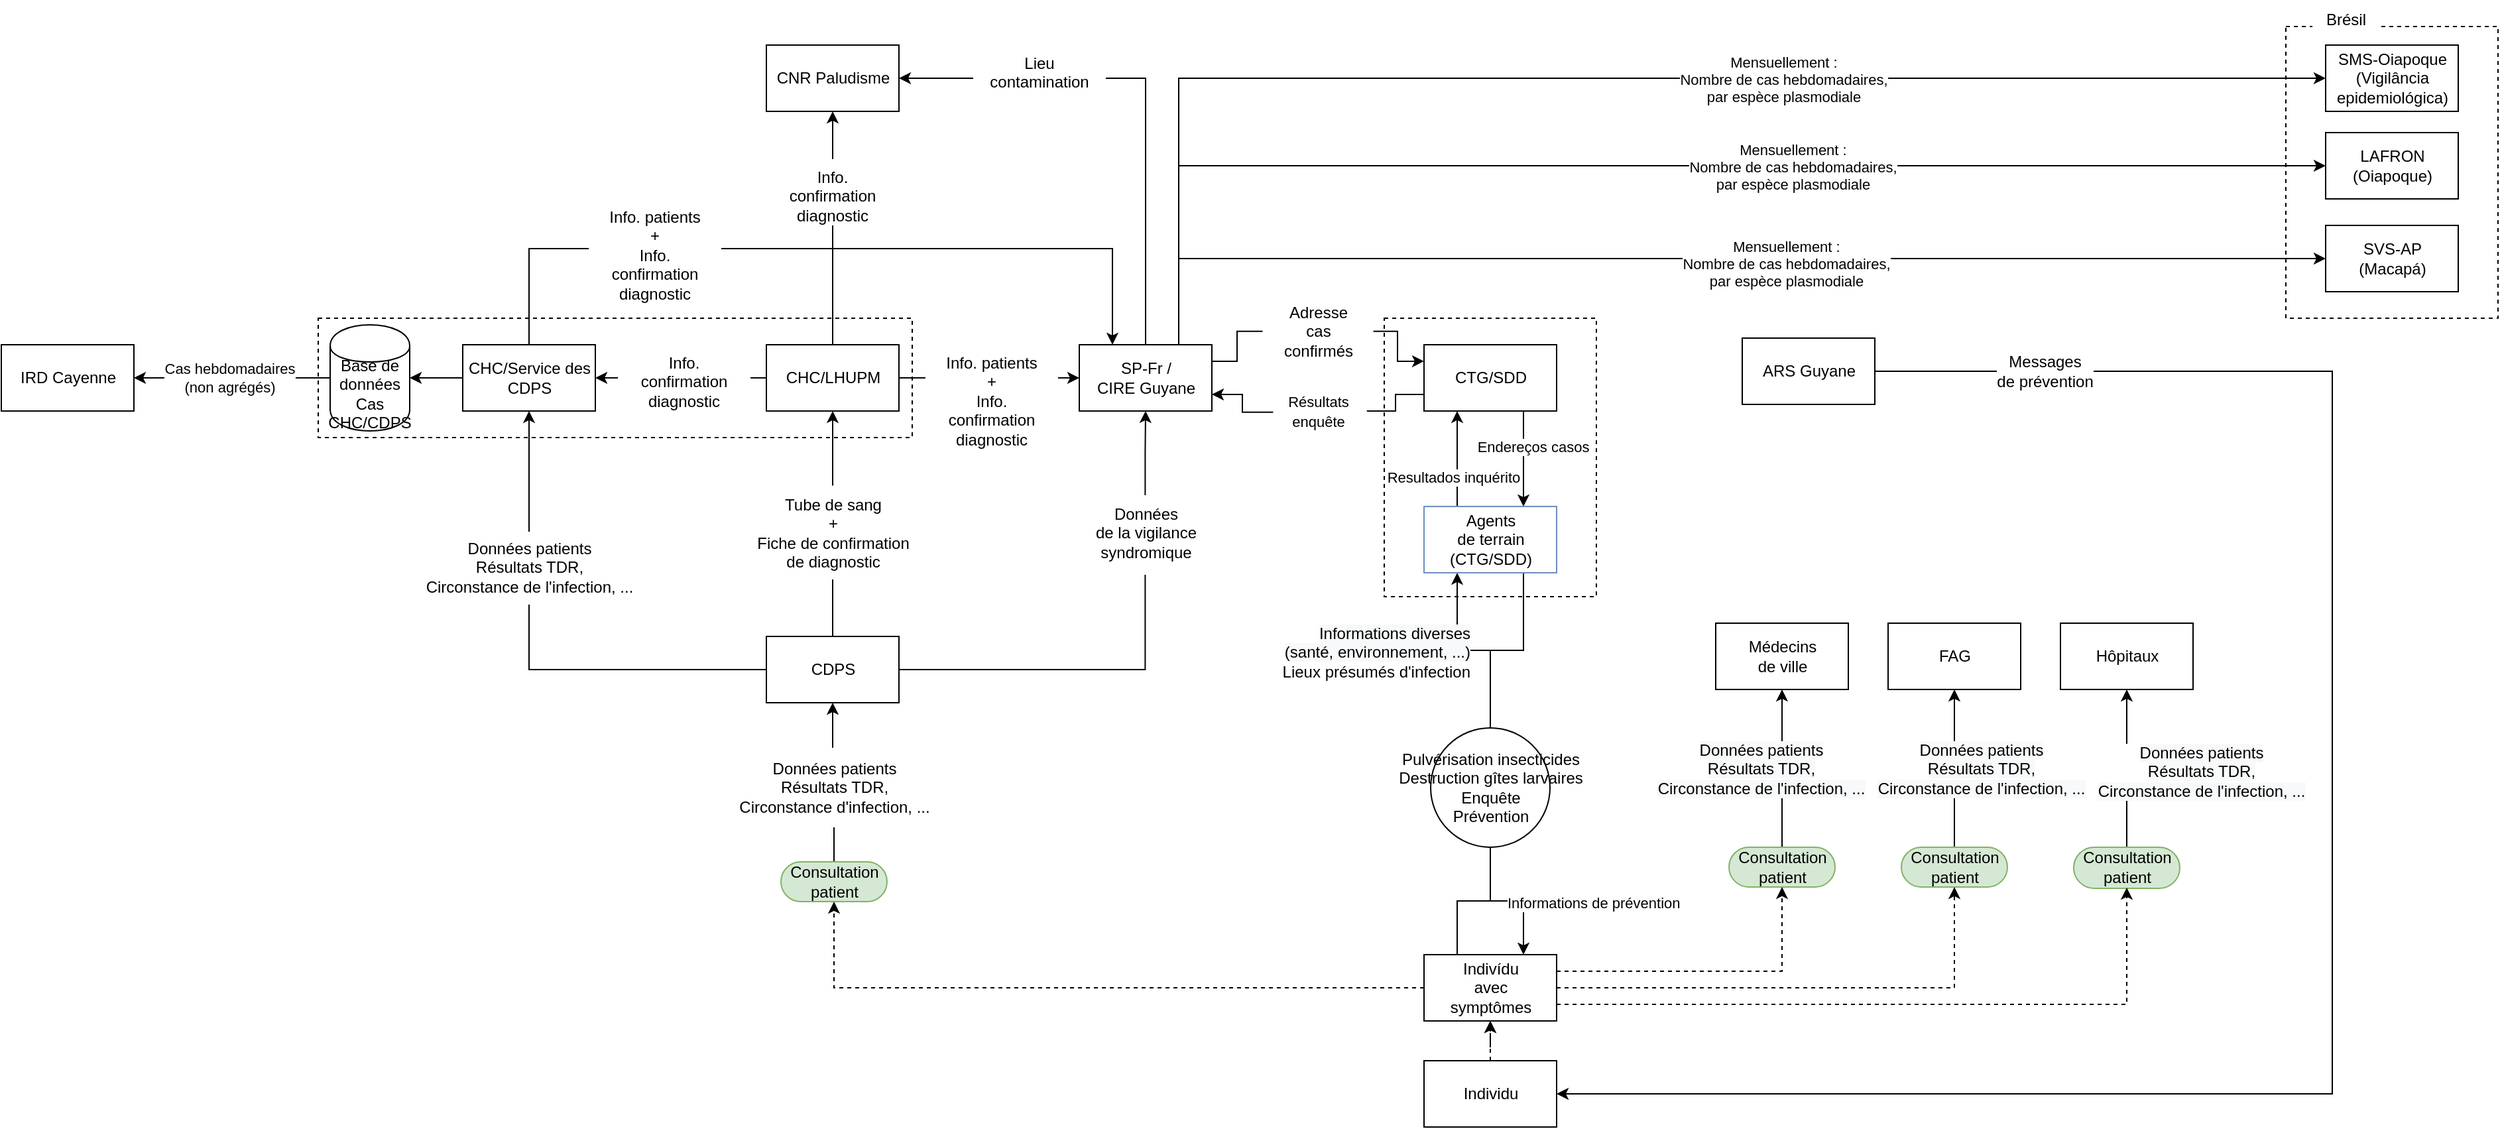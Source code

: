 <mxfile version="20.6.1" type="github">
  <diagram id="g7fYQ90FhEnoCOdFYeij" name="Page-1">
    <mxGraphModel dx="2005" dy="676" grid="0" gridSize="10" guides="1" tooltips="1" connect="1" arrows="1" fold="1" page="1" pageScale="1" pageWidth="827" pageHeight="1169" math="0" shadow="0">
      <root>
        <mxCell id="0" />
        <mxCell id="1" parent="0" />
        <mxCell id="soGgQo1d9cTRyv0vqCLj-87" value="" style="html=1;dashed=1;whitespace=wrap;fillColor=none;" parent="1" vertex="1">
          <mxGeometry x="86" y="520" width="448" height="90" as="geometry" />
        </mxCell>
        <mxCell id="soGgQo1d9cTRyv0vqCLj-78" value="" style="html=1;dashed=1;whitespace=wrap;fillColor=none;" parent="1" vertex="1">
          <mxGeometry x="890" y="520" width="160" height="210" as="geometry" />
        </mxCell>
        <mxCell id="u60AbG91HoaB3VA-9xF0-2" style="edgeStyle=orthogonalEdgeStyle;rounded=0;orthogonalLoop=1;jettySize=auto;html=1;exitX=0;exitY=0.5;exitDx=0;exitDy=0;entryX=1;entryY=0.5;entryDx=0;entryDy=0;" edge="1" parent="1" source="soGgQo1d9cTRyv0vqCLj-1" target="u60AbG91HoaB3VA-9xF0-1">
          <mxGeometry relative="1" as="geometry" />
        </mxCell>
        <mxCell id="u60AbG91HoaB3VA-9xF0-3" value="Cas hebdomadaires&lt;br&gt;(non agrégés)" style="edgeLabel;html=1;align=center;verticalAlign=middle;resizable=0;points=[];" vertex="1" connectable="0" parent="u60AbG91HoaB3VA-9xF0-2">
          <mxGeometry x="-0.169" relative="1" as="geometry">
            <mxPoint x="-15" as="offset" />
          </mxGeometry>
        </mxCell>
        <mxCell id="soGgQo1d9cTRyv0vqCLj-1" value="Base de données&lt;br&gt;Cas&lt;br&gt;CHC/CDPS" style="shape=cylinder;whiteSpace=wrap;html=1;boundedLbl=1;backgroundOutline=1;" parent="1" vertex="1">
          <mxGeometry x="95" y="524.99" width="60" height="80" as="geometry" />
        </mxCell>
        <mxCell id="soGgQo1d9cTRyv0vqCLj-3" style="edgeStyle=elbowEdgeStyle;rounded=0;orthogonalLoop=1;jettySize=auto;elbow=vertical;html=1;entryX=0.5;entryY=1;entryDx=0;entryDy=0;startArrow=none;exitX=0.5;exitY=-0.011;exitDx=0;exitDy=0;exitPerimeter=0;" parent="1" source="soGgQo1d9cTRyv0vqCLj-36" target="soGgQo1d9cTRyv0vqCLj-16" edge="1">
          <mxGeometry relative="1" as="geometry">
            <mxPoint x="474" y="619.99" as="sourcePoint" />
          </mxGeometry>
        </mxCell>
        <mxCell id="soGgQo1d9cTRyv0vqCLj-4" style="edgeStyle=elbowEdgeStyle;rounded=0;orthogonalLoop=1;jettySize=auto;html=1;entryX=0.5;entryY=1;entryDx=0;entryDy=0;startArrow=none;exitX=0.497;exitY=0.025;exitDx=0;exitDy=0;exitPerimeter=0;elbow=vertical;fillColor=#e51400;strokeColor=#000000;" parent="1" source="soGgQo1d9cTRyv0vqCLj-40" target="soGgQo1d9cTRyv0vqCLj-11" edge="1">
          <mxGeometry relative="1" as="geometry" />
        </mxCell>
        <mxCell id="soGgQo1d9cTRyv0vqCLj-85" style="edgeStyle=orthogonalEdgeStyle;rounded=0;orthogonalLoop=1;jettySize=auto;html=1;exitX=0;exitY=0.5;exitDx=0;exitDy=0;endArrow=none;endFill=0;" parent="1" source="soGgQo1d9cTRyv0vqCLj-5" target="soGgQo1d9cTRyv0vqCLj-38" edge="1">
          <mxGeometry relative="1" as="geometry" />
        </mxCell>
        <mxCell id="soGgQo1d9cTRyv0vqCLj-5" value="CDPS" style="html=1;dashed=0;whitespace=wrap;" parent="1" vertex="1">
          <mxGeometry x="424" y="760" width="100" height="50" as="geometry" />
        </mxCell>
        <mxCell id="soGgQo1d9cTRyv0vqCLj-6" style="edgeStyle=elbowEdgeStyle;rounded=0;orthogonalLoop=1;jettySize=auto;html=1;entryX=1;entryY=0.5;entryDx=0;entryDy=0;elbow=vertical;startArrow=none;exitX=0;exitY=0.5;exitDx=0;exitDy=0;" parent="1" source="soGgQo1d9cTRyv0vqCLj-7" target="soGgQo1d9cTRyv0vqCLj-1" edge="1">
          <mxGeometry relative="1" as="geometry">
            <mxPoint x="150" y="-390.01" as="targetPoint" />
            <mxPoint x="65" y="-420.01" as="sourcePoint" />
          </mxGeometry>
        </mxCell>
        <mxCell id="soGgQo1d9cTRyv0vqCLj-88" style="edgeStyle=orthogonalEdgeStyle;rounded=0;orthogonalLoop=1;jettySize=auto;html=1;exitX=1;exitY=0.75;exitDx=0;exitDy=0;entryX=0.25;entryY=0;entryDx=0;entryDy=0;fontColor=#000000;endArrow=classic;endFill=1;" parent="1" source="soGgQo1d9cTRyv0vqCLj-89" target="soGgQo1d9cTRyv0vqCLj-11" edge="1">
          <mxGeometry relative="1" as="geometry" />
        </mxCell>
        <mxCell id="soGgQo1d9cTRyv0vqCLj-90" style="edgeStyle=orthogonalEdgeStyle;rounded=0;orthogonalLoop=1;jettySize=auto;html=1;exitX=0.5;exitY=0;exitDx=0;exitDy=0;entryX=0;entryY=0.75;entryDx=0;entryDy=0;fontColor=#000000;endArrow=none;endFill=0;" parent="1" source="soGgQo1d9cTRyv0vqCLj-7" target="soGgQo1d9cTRyv0vqCLj-89" edge="1">
          <mxGeometry relative="1" as="geometry" />
        </mxCell>
        <mxCell id="soGgQo1d9cTRyv0vqCLj-7" value="CHC/Service des&lt;br&gt;CDPS" style="html=1;dashed=0;whitespace=wrap;" parent="1" vertex="1">
          <mxGeometry x="195" y="539.99" width="100" height="50" as="geometry" />
        </mxCell>
        <mxCell id="n1sZ7gGWq_7eU4WZFnXG-4" style="edgeStyle=orthogonalEdgeStyle;rounded=0;orthogonalLoop=1;jettySize=auto;html=1;exitX=0.75;exitY=0;exitDx=0;exitDy=0;entryX=0;entryY=0.5;entryDx=0;entryDy=0;" parent="1" source="soGgQo1d9cTRyv0vqCLj-11" target="n1sZ7gGWq_7eU4WZFnXG-1" edge="1">
          <mxGeometry relative="1" as="geometry" />
        </mxCell>
        <mxCell id="n1sZ7gGWq_7eU4WZFnXG-9" value="Mensuellement :&lt;br&gt;Nombre de cas hebdomadaires,&lt;br&gt;par espèce plasmodiale" style="edgeLabel;html=1;align=center;verticalAlign=middle;resizable=0;points=[];" parent="n1sZ7gGWq_7eU4WZFnXG-4" vertex="1" connectable="0">
          <mxGeometry x="0.233" y="-1" relative="1" as="geometry">
            <mxPoint as="offset" />
          </mxGeometry>
        </mxCell>
        <mxCell id="n1sZ7gGWq_7eU4WZFnXG-5" style="edgeStyle=orthogonalEdgeStyle;rounded=0;orthogonalLoop=1;jettySize=auto;html=1;exitX=0.75;exitY=0;exitDx=0;exitDy=0;entryX=0;entryY=0.5;entryDx=0;entryDy=0;" parent="1" source="soGgQo1d9cTRyv0vqCLj-11" target="n1sZ7gGWq_7eU4WZFnXG-2" edge="1">
          <mxGeometry relative="1" as="geometry" />
        </mxCell>
        <mxCell id="n1sZ7gGWq_7eU4WZFnXG-10" value="Mensuellement :&lt;br&gt;Nombre de cas hebdomadaires,&lt;br&gt;par espèce plasmodiale" style="edgeLabel;html=1;align=center;verticalAlign=middle;resizable=0;points=[];" parent="n1sZ7gGWq_7eU4WZFnXG-5" vertex="1" connectable="0">
          <mxGeometry x="0.196" y="-1" relative="1" as="geometry">
            <mxPoint as="offset" />
          </mxGeometry>
        </mxCell>
        <mxCell id="n1sZ7gGWq_7eU4WZFnXG-6" style="edgeStyle=orthogonalEdgeStyle;rounded=0;orthogonalLoop=1;jettySize=auto;html=1;exitX=0.75;exitY=0;exitDx=0;exitDy=0;entryX=0;entryY=0.5;entryDx=0;entryDy=0;" parent="1" source="soGgQo1d9cTRyv0vqCLj-11" target="n1sZ7gGWq_7eU4WZFnXG-3" edge="1">
          <mxGeometry relative="1" as="geometry" />
        </mxCell>
        <mxCell id="n1sZ7gGWq_7eU4WZFnXG-11" value="Mensuellement :&lt;br&gt;Nombre de cas hebdomadaires,&lt;br&gt;par espèce plasmodiale" style="edgeLabel;html=1;align=center;verticalAlign=middle;resizable=0;points=[];" parent="n1sZ7gGWq_7eU4WZFnXG-6" vertex="1" connectable="0">
          <mxGeometry x="0.125" y="-4" relative="1" as="geometry">
            <mxPoint as="offset" />
          </mxGeometry>
        </mxCell>
        <mxCell id="soGgQo1d9cTRyv0vqCLj-11" value="SP-Fr /&lt;br&gt;CIRE Guyane" style="html=1;dashed=0;whitespace=wrap;" parent="1" vertex="1">
          <mxGeometry x="660" y="539.99" width="100" height="50" as="geometry" />
        </mxCell>
        <mxCell id="soGgQo1d9cTRyv0vqCLj-12" value="CNR Paludisme" style="html=1;dashed=0;whitespace=wrap;" parent="1" vertex="1">
          <mxGeometry x="424" y="314" width="100" height="50" as="geometry" />
        </mxCell>
        <mxCell id="soGgQo1d9cTRyv0vqCLj-13" style="edgeStyle=orthogonalEdgeStyle;rounded=0;orthogonalLoop=1;jettySize=auto;html=1;exitX=0.5;exitY=0;exitDx=0;exitDy=0;entryX=0.5;entryY=1;entryDx=0;entryDy=0;startArrow=none;" parent="1" source="soGgQo1d9cTRyv0vqCLj-49" target="soGgQo1d9cTRyv0vqCLj-12" edge="1">
          <mxGeometry relative="1" as="geometry" />
        </mxCell>
        <mxCell id="soGgQo1d9cTRyv0vqCLj-14" style="edgeStyle=elbowEdgeStyle;rounded=0;orthogonalLoop=1;jettySize=auto;elbow=vertical;html=1;exitX=0;exitY=0.5;exitDx=0;exitDy=0;entryX=1;entryY=0.5;entryDx=0;entryDy=0;startArrow=none;" parent="1" source="soGgQo1d9cTRyv0vqCLj-58" target="soGgQo1d9cTRyv0vqCLj-7" edge="1">
          <mxGeometry relative="1" as="geometry">
            <Array as="points" />
          </mxGeometry>
        </mxCell>
        <mxCell id="soGgQo1d9cTRyv0vqCLj-15" style="edgeStyle=elbowEdgeStyle;rounded=0;orthogonalLoop=1;jettySize=auto;elbow=vertical;html=1;entryX=0;entryY=0.5;entryDx=0;entryDy=0;startArrow=none;" parent="1" source="soGgQo1d9cTRyv0vqCLj-51" target="soGgQo1d9cTRyv0vqCLj-11" edge="1">
          <mxGeometry relative="1" as="geometry" />
        </mxCell>
        <mxCell id="soGgQo1d9cTRyv0vqCLj-16" value="CHC/LHUPM" style="html=1;dashed=0;whitespace=wrap;" parent="1" vertex="1">
          <mxGeometry x="424" y="539.99" width="100" height="50" as="geometry" />
        </mxCell>
        <mxCell id="soGgQo1d9cTRyv0vqCLj-17" style="edgeStyle=elbowEdgeStyle;rounded=0;orthogonalLoop=1;jettySize=auto;html=1;startArrow=none;" parent="1" source="soGgQo1d9cTRyv0vqCLj-42" target="soGgQo1d9cTRyv0vqCLj-5" edge="1">
          <mxGeometry relative="1" as="geometry" />
        </mxCell>
        <mxCell id="soGgQo1d9cTRyv0vqCLj-18" style="edgeStyle=elbowEdgeStyle;rounded=0;orthogonalLoop=1;jettySize=auto;html=1;exitX=0.017;exitY=0.523;exitDx=0;exitDy=0;entryX=1;entryY=0.75;entryDx=0;entryDy=0;startArrow=none;exitPerimeter=0;" parent="1" source="soGgQo1d9cTRyv0vqCLj-34" target="soGgQo1d9cTRyv0vqCLj-11" edge="1">
          <mxGeometry relative="1" as="geometry" />
        </mxCell>
        <mxCell id="soGgQo1d9cTRyv0vqCLj-19" style="edgeStyle=orthogonalEdgeStyle;rounded=0;orthogonalLoop=1;jettySize=auto;html=1;exitX=0.75;exitY=1;exitDx=0;exitDy=0;entryX=0.75;entryY=0;entryDx=0;entryDy=0;strokeColor=#000000;endArrow=classic;endFill=1;" parent="1" source="soGgQo1d9cTRyv0vqCLj-21" target="soGgQo1d9cTRyv0vqCLj-76" edge="1">
          <mxGeometry relative="1" as="geometry" />
        </mxCell>
        <mxCell id="soGgQo1d9cTRyv0vqCLj-20" value="Endereços casos" style="edgeLabel;html=1;align=center;verticalAlign=middle;resizable=0;points=[];" parent="soGgQo1d9cTRyv0vqCLj-19" vertex="1" connectable="0">
          <mxGeometry x="-0.015" y="1" relative="1" as="geometry">
            <mxPoint x="6" y="-9" as="offset" />
          </mxGeometry>
        </mxCell>
        <mxCell id="soGgQo1d9cTRyv0vqCLj-21" value="CTG/SDD" style="html=1;dashed=0;whitespace=wrap;" parent="1" vertex="1">
          <mxGeometry x="920" y="539.99" width="100" height="50" as="geometry" />
        </mxCell>
        <mxCell id="soGgQo1d9cTRyv0vqCLj-23" value="Médecins&lt;br&gt;de ville" style="html=1;dashed=0;whitespace=wrap;" parent="1" vertex="1">
          <mxGeometry x="1140" y="750" width="100" height="50" as="geometry" />
        </mxCell>
        <mxCell id="soGgQo1d9cTRyv0vqCLj-25" value="FAG" style="html=1;dashed=0;whitespace=wrap;" parent="1" vertex="1">
          <mxGeometry x="1270" y="750" width="100" height="50" as="geometry" />
        </mxCell>
        <mxCell id="soGgQo1d9cTRyv0vqCLj-27" value="Hôpitaux" style="html=1;dashed=0;whitespace=wrap;" parent="1" vertex="1">
          <mxGeometry x="1400" y="750" width="100" height="50" as="geometry" />
        </mxCell>
        <mxCell id="soGgQo1d9cTRyv0vqCLj-28" style="edgeStyle=elbowEdgeStyle;rounded=0;orthogonalLoop=1;jettySize=auto;html=1;entryX=0.5;entryY=1;entryDx=0;entryDy=0;exitX=0.5;exitY=0.5;exitDx=0;exitDy=-15;exitPerimeter=0;" parent="1" source="soGgQo1d9cTRyv0vqCLj-61" target="soGgQo1d9cTRyv0vqCLj-23" edge="1">
          <mxGeometry relative="1" as="geometry">
            <mxPoint x="1190" y="465" as="targetPoint" />
            <mxPoint x="1190" y="603.97" as="sourcePoint" />
          </mxGeometry>
        </mxCell>
        <mxCell id="n1sZ7gGWq_7eU4WZFnXG-26" value="&lt;span style=&quot;background-color: rgb(248, 249, 250);&quot;&gt;Données patients&lt;/span&gt;&lt;br style=&quot;background-color: rgb(248, 249, 250);&quot;&gt;&lt;span style=&quot;background-color: rgb(248, 249, 250);&quot;&gt;Résultats TDR,&lt;/span&gt;&lt;br style=&quot;background-color: rgb(248, 249, 250);&quot;&gt;&lt;span style=&quot;background-color: rgb(248, 249, 250);&quot;&gt;Circonstance de l&#39;infection, ...&lt;/span&gt;" style="edgeLabel;html=1;align=center;verticalAlign=middle;resizable=0;points=[];fontSize=12;" parent="soGgQo1d9cTRyv0vqCLj-28" vertex="1" connectable="0">
          <mxGeometry x="0.319" y="-2" relative="1" as="geometry">
            <mxPoint x="-18" y="19" as="offset" />
          </mxGeometry>
        </mxCell>
        <mxCell id="soGgQo1d9cTRyv0vqCLj-29" style="edgeStyle=elbowEdgeStyle;rounded=0;orthogonalLoop=1;jettySize=auto;html=1;entryX=0.5;entryY=1;entryDx=0;entryDy=0;exitX=0.5;exitY=0.5;exitDx=0;exitDy=-15;exitPerimeter=0;" parent="1" source="soGgQo1d9cTRyv0vqCLj-62" target="soGgQo1d9cTRyv0vqCLj-25" edge="1">
          <mxGeometry relative="1" as="geometry">
            <mxPoint x="1320" y="465" as="targetPoint" />
            <mxPoint x="1320" y="603.97" as="sourcePoint" />
          </mxGeometry>
        </mxCell>
        <mxCell id="n1sZ7gGWq_7eU4WZFnXG-27" value="&lt;span style=&quot;background-color: rgb(248, 249, 250);&quot;&gt;Données patients&lt;/span&gt;&lt;br style=&quot;background-color: rgb(248, 249, 250);&quot;&gt;&lt;span style=&quot;background-color: rgb(248, 249, 250);&quot;&gt;Résultats TDR,&lt;/span&gt;&lt;br style=&quot;background-color: rgb(248, 249, 250);&quot;&gt;&lt;span style=&quot;background-color: rgb(248, 249, 250);&quot;&gt;Circonstance de l&#39;infection, ...&lt;/span&gt;" style="edgeLabel;html=1;align=center;verticalAlign=middle;resizable=0;points=[];fontSize=12;" parent="soGgQo1d9cTRyv0vqCLj-29" vertex="1" connectable="0">
          <mxGeometry x="0.396" relative="1" as="geometry">
            <mxPoint x="20" y="24" as="offset" />
          </mxGeometry>
        </mxCell>
        <mxCell id="soGgQo1d9cTRyv0vqCLj-30" style="edgeStyle=elbowEdgeStyle;rounded=0;orthogonalLoop=1;jettySize=auto;html=1;entryX=0.5;entryY=1;entryDx=0;entryDy=0;exitX=0.5;exitY=0.5;exitDx=0;exitDy=-15;exitPerimeter=0;" parent="1" source="soGgQo1d9cTRyv0vqCLj-63" target="soGgQo1d9cTRyv0vqCLj-27" edge="1">
          <mxGeometry relative="1" as="geometry">
            <mxPoint x="1450" y="465" as="targetPoint" />
            <mxPoint x="1450" y="603.97" as="sourcePoint" />
          </mxGeometry>
        </mxCell>
        <mxCell id="n1sZ7gGWq_7eU4WZFnXG-28" value="&lt;span style=&quot;background-color: rgb(248, 249, 250);&quot;&gt;Données patients&lt;/span&gt;&lt;br style=&quot;background-color: rgb(248, 249, 250);&quot;&gt;&lt;span style=&quot;background-color: rgb(248, 249, 250);&quot;&gt;Résultats TDR,&lt;/span&gt;&lt;br style=&quot;background-color: rgb(248, 249, 250);&quot;&gt;&lt;span style=&quot;background-color: rgb(248, 249, 250);&quot;&gt;Circonstance de l&#39;infection, ...&lt;/span&gt;" style="edgeLabel;html=1;align=center;verticalAlign=middle;resizable=0;points=[];fontSize=12;" parent="soGgQo1d9cTRyv0vqCLj-30" vertex="1" connectable="0">
          <mxGeometry x="0.45" y="-2" relative="1" as="geometry">
            <mxPoint x="54" y="29" as="offset" />
          </mxGeometry>
        </mxCell>
        <mxCell id="soGgQo1d9cTRyv0vqCLj-77" style="edgeStyle=orthogonalEdgeStyle;rounded=0;orthogonalLoop=1;jettySize=auto;html=1;entryX=0;entryY=0.25;entryDx=0;entryDy=0;exitX=1.022;exitY=0.498;exitDx=0;exitDy=0;exitPerimeter=0;" parent="1" source="soGgQo1d9cTRyv0vqCLj-32" target="soGgQo1d9cTRyv0vqCLj-21" edge="1">
          <mxGeometry relative="1" as="geometry" />
        </mxCell>
        <mxCell id="soGgQo1d9cTRyv0vqCLj-32" value="Adresse&lt;br&gt;cas&lt;br&gt;confirmés" style="text;html=1;align=center;verticalAlign=middle;resizable=0;points=[];autosize=1;strokeColor=none;fillColor=none;" parent="1" vertex="1">
          <mxGeometry x="800" y="500" width="80" height="60" as="geometry" />
        </mxCell>
        <mxCell id="soGgQo1d9cTRyv0vqCLj-33" value="" style="edgeStyle=elbowEdgeStyle;rounded=0;orthogonalLoop=1;jettySize=auto;html=1;endArrow=none;entryX=-0.022;entryY=0.498;entryDx=0;entryDy=0;entryPerimeter=0;exitX=1;exitY=0.25;exitDx=0;exitDy=0;" parent="1" source="soGgQo1d9cTRyv0vqCLj-11" target="soGgQo1d9cTRyv0vqCLj-32" edge="1">
          <mxGeometry relative="1" as="geometry">
            <mxPoint x="525" y="183" as="sourcePoint" />
            <mxPoint x="625" y="182.5" as="targetPoint" />
          </mxGeometry>
        </mxCell>
        <mxCell id="soGgQo1d9cTRyv0vqCLj-34" value="&lt;span style=&quot;font-size: 11px; background-color: rgb(255, 255, 255);&quot;&gt;Résultats&lt;br&gt;enquête&lt;br&gt;&lt;/span&gt;" style="text;html=1;align=center;verticalAlign=middle;resizable=0;points=[];autosize=1;strokeColor=none;fillColor=none;" parent="1" vertex="1">
          <mxGeometry x="805" y="570" width="70" height="40" as="geometry" />
        </mxCell>
        <mxCell id="soGgQo1d9cTRyv0vqCLj-35" value="" style="edgeStyle=elbowEdgeStyle;rounded=0;orthogonalLoop=1;jettySize=auto;html=1;endArrow=none;entryX=1.027;entryY=0.5;entryDx=0;entryDy=0;entryPerimeter=0;exitX=0;exitY=0.75;exitDx=0;exitDy=0;" parent="1" source="soGgQo1d9cTRyv0vqCLj-21" target="soGgQo1d9cTRyv0vqCLj-34" edge="1">
          <mxGeometry relative="1" as="geometry">
            <mxPoint x="920" y="580" as="sourcePoint" />
            <mxPoint x="738" y="695" as="targetPoint" />
          </mxGeometry>
        </mxCell>
        <mxCell id="soGgQo1d9cTRyv0vqCLj-36" value="Tube de sang&lt;br&gt;+&lt;br&gt;Fiche de confirmation&lt;br&gt;de diagnostic" style="text;html=1;align=center;verticalAlign=middle;resizable=0;points=[];autosize=1;strokeColor=none;fillColor=none;" parent="1" vertex="1">
          <mxGeometry x="404" y="646.99" width="140" height="70" as="geometry" />
        </mxCell>
        <mxCell id="soGgQo1d9cTRyv0vqCLj-37" value="" style="edgeStyle=elbowEdgeStyle;rounded=0;orthogonalLoop=1;jettySize=auto;elbow=vertical;html=1;entryX=0.5;entryY=1;entryDx=0;entryDy=0;endArrow=none;" parent="1" source="soGgQo1d9cTRyv0vqCLj-5" target="soGgQo1d9cTRyv0vqCLj-36" edge="1">
          <mxGeometry relative="1" as="geometry">
            <mxPoint x="475" y="630" as="sourcePoint" />
            <mxPoint x="475" y="420" as="targetPoint" />
          </mxGeometry>
        </mxCell>
        <mxCell id="soGgQo1d9cTRyv0vqCLj-84" style="edgeStyle=orthogonalEdgeStyle;rounded=0;orthogonalLoop=1;jettySize=auto;html=1;entryX=0.5;entryY=1;entryDx=0;entryDy=0;endArrow=classic;endFill=1;" parent="1" source="soGgQo1d9cTRyv0vqCLj-38" target="soGgQo1d9cTRyv0vqCLj-7" edge="1">
          <mxGeometry relative="1" as="geometry" />
        </mxCell>
        <mxCell id="soGgQo1d9cTRyv0vqCLj-38" value="Données patients&lt;br&gt;Résultats TDR,&lt;br&gt;Circonstance de l&#39;infection, ..." style="text;html=1;align=center;verticalAlign=middle;resizable=0;points=[];autosize=1;strokeColor=none;fillColor=none;" parent="1" vertex="1">
          <mxGeometry x="158" y="680.99" width="174" height="55" as="geometry" />
        </mxCell>
        <mxCell id="soGgQo1d9cTRyv0vqCLj-40" value="Données&lt;br&gt;de la vigilance&lt;br&gt;syndromique" style="text;html=1;align=center;verticalAlign=middle;resizable=0;points=[];autosize=1;strokeColor=none;fillColor=none;" parent="1" vertex="1">
          <mxGeometry x="660" y="651.99" width="100" height="60" as="geometry" />
        </mxCell>
        <mxCell id="soGgQo1d9cTRyv0vqCLj-41" value="" style="edgeStyle=elbowEdgeStyle;rounded=0;orthogonalLoop=1;jettySize=auto;html=1;endArrow=none;elbow=vertical;exitX=1;exitY=0.5;exitDx=0;exitDy=0;fillColor=#e51400;strokeColor=#000000;entryX=0.497;entryY=1.025;entryDx=0;entryDy=0;entryPerimeter=0;" parent="1" source="soGgQo1d9cTRyv0vqCLj-5" target="soGgQo1d9cTRyv0vqCLj-40" edge="1">
          <mxGeometry relative="1" as="geometry">
            <mxPoint x="525" y="655" as="sourcePoint" />
            <mxPoint x="545" y="267.5" as="targetPoint" />
            <Array as="points">
              <mxPoint x="670" y="785" />
            </Array>
          </mxGeometry>
        </mxCell>
        <mxCell id="soGgQo1d9cTRyv0vqCLj-42" value="Données patients&lt;br&gt;Résultats TDR,&lt;br&gt;Circonstance d&#39;infection, ..." style="text;html=1;align=center;verticalAlign=middle;resizable=0;points=[];autosize=1;strokeColor=none;fillColor=none;" parent="1" vertex="1">
          <mxGeometry x="390" y="843.97" width="170" height="60" as="geometry" />
        </mxCell>
        <mxCell id="soGgQo1d9cTRyv0vqCLj-43" value="" style="edgeStyle=elbowEdgeStyle;rounded=0;orthogonalLoop=1;jettySize=auto;html=1;entryX=0.5;entryY=1;entryDx=0;entryDy=0;endArrow=none;exitX=0.5;exitY=0.5;exitDx=0;exitDy=-15;exitPerimeter=0;" parent="1" source="soGgQo1d9cTRyv0vqCLj-64" target="soGgQo1d9cTRyv0vqCLj-42" edge="1">
          <mxGeometry relative="1" as="geometry">
            <mxPoint x="475" y="848.97" as="sourcePoint" />
            <mxPoint x="475" y="680" as="targetPoint" />
          </mxGeometry>
        </mxCell>
        <mxCell id="soGgQo1d9cTRyv0vqCLj-49" value="&lt;span style=&quot;color: rgb(0, 0, 0);&quot;&gt;Info.&lt;/span&gt;&lt;br style=&quot;color: rgb(0, 0, 0);&quot;&gt;&lt;span style=&quot;color: rgb(0, 0, 0);&quot;&gt;confirmation&lt;/span&gt;&lt;br style=&quot;color: rgb(0, 0, 0);&quot;&gt;&lt;span style=&quot;color: rgb(0, 0, 0);&quot;&gt;diagnostic&lt;/span&gt;" style="text;whiteSpace=wrap;html=1;fontColor=#3399FF;align=center;" parent="1" vertex="1">
          <mxGeometry x="424" y="400" width="100" height="50" as="geometry" />
        </mxCell>
        <mxCell id="soGgQo1d9cTRyv0vqCLj-50" value="" style="edgeStyle=orthogonalEdgeStyle;rounded=0;orthogonalLoop=1;jettySize=auto;html=1;exitX=0.5;exitY=0;exitDx=0;exitDy=0;endArrow=none;entryX=0.5;entryY=1;entryDx=0;entryDy=0;" parent="1" source="soGgQo1d9cTRyv0vqCLj-16" target="soGgQo1d9cTRyv0vqCLj-49" edge="1">
          <mxGeometry relative="1" as="geometry">
            <mxPoint x="445" y="380.5" as="sourcePoint" />
            <mxPoint x="474" y="483" as="targetPoint" />
          </mxGeometry>
        </mxCell>
        <mxCell id="soGgQo1d9cTRyv0vqCLj-51" value="&lt;span style=&quot;color: rgb(0, 0, 0);&quot;&gt;Info. patients&lt;br&gt;+&lt;br&gt;Info.&lt;/span&gt;&lt;br style=&quot;color: rgb(0, 0, 0);&quot;&gt;&lt;span style=&quot;color: rgb(0, 0, 0);&quot;&gt;confirmation&lt;/span&gt;&lt;br style=&quot;color: rgb(0, 0, 0);&quot;&gt;&lt;span style=&quot;color: rgb(0, 0, 0);&quot;&gt;diagnostic&lt;/span&gt;" style="text;whiteSpace=wrap;html=1;fontColor=#3399FF;align=center;" parent="1" vertex="1">
          <mxGeometry x="544" y="539.99" width="100" height="50" as="geometry" />
        </mxCell>
        <mxCell id="soGgQo1d9cTRyv0vqCLj-52" value="" style="edgeStyle=elbowEdgeStyle;rounded=0;orthogonalLoop=1;jettySize=auto;elbow=vertical;html=1;entryX=0;entryY=0.5;entryDx=0;entryDy=0;endArrow=none;exitX=1;exitY=0.5;exitDx=0;exitDy=0;" parent="1" source="soGgQo1d9cTRyv0vqCLj-16" target="soGgQo1d9cTRyv0vqCLj-51" edge="1">
          <mxGeometry relative="1" as="geometry">
            <mxPoint x="395" y="343" as="sourcePoint" />
            <mxPoint x="450" y="238" as="targetPoint" />
          </mxGeometry>
        </mxCell>
        <mxCell id="soGgQo1d9cTRyv0vqCLj-53" style="edgeStyle=elbowEdgeStyle;rounded=0;orthogonalLoop=1;jettySize=auto;html=1;exitX=0;exitY=0.5;exitDx=0;exitDy=0;entryX=1;entryY=0.5;entryDx=0;entryDy=0;strokeWidth=1;fontColor=#3399FF;" parent="1" source="soGgQo1d9cTRyv0vqCLj-54" target="soGgQo1d9cTRyv0vqCLj-12" edge="1">
          <mxGeometry relative="1" as="geometry" />
        </mxCell>
        <mxCell id="soGgQo1d9cTRyv0vqCLj-54" value="&lt;span style=&quot;color: rgb(0, 0, 0);&quot;&gt;Lieu&lt;br&gt;contamination&lt;/span&gt;" style="text;whiteSpace=wrap;html=1;fontColor=#3399FF;align=center;" parent="1" vertex="1">
          <mxGeometry x="580" y="314" width="100" height="50" as="geometry" />
        </mxCell>
        <mxCell id="soGgQo1d9cTRyv0vqCLj-55" value="" style="edgeStyle=elbowEdgeStyle;rounded=0;orthogonalLoop=1;jettySize=auto;html=1;entryX=1;entryY=0.5;entryDx=0;entryDy=0;exitX=0.5;exitY=0;exitDx=0;exitDy=0;endArrow=none;" parent="1" source="soGgQo1d9cTRyv0vqCLj-11" target="soGgQo1d9cTRyv0vqCLj-54" edge="1">
          <mxGeometry relative="1" as="geometry">
            <mxPoint x="475" y="265" as="sourcePoint" />
            <mxPoint x="675" y="345" as="targetPoint" />
            <Array as="points">
              <mxPoint x="710" y="490" />
            </Array>
          </mxGeometry>
        </mxCell>
        <mxCell id="soGgQo1d9cTRyv0vqCLj-58" value="&lt;font color=&quot;#000000&quot;&gt;Info.&lt;br&gt;confirmation&lt;br&gt;diagnostic&lt;/font&gt;" style="text;whiteSpace=wrap;html=1;fontColor=#3399FF;align=center;" parent="1" vertex="1">
          <mxGeometry x="312" y="539.99" width="100" height="50" as="geometry" />
        </mxCell>
        <mxCell id="soGgQo1d9cTRyv0vqCLj-59" value="" style="edgeStyle=elbowEdgeStyle;rounded=0;orthogonalLoop=1;jettySize=auto;elbow=vertical;html=1;exitX=0;exitY=0.5;exitDx=0;exitDy=0;entryX=1;entryY=0.5;entryDx=0;entryDy=0;endArrow=none;" parent="1" source="soGgQo1d9cTRyv0vqCLj-16" target="soGgQo1d9cTRyv0vqCLj-58" edge="1">
          <mxGeometry relative="1" as="geometry">
            <mxPoint x="345" y="380.5" as="sourcePoint" />
            <mxPoint x="305" y="458" as="targetPoint" />
          </mxGeometry>
        </mxCell>
        <mxCell id="soGgQo1d9cTRyv0vqCLj-61" value="Consultation&lt;br&gt;patient" style="html=1;dashed=0;whitespace=wrap;shape=mxgraph.dfd.start;fillColor=#d5e8d4;strokeColor=#82b366;" parent="1" vertex="1">
          <mxGeometry x="1150" y="918.97" width="80" height="30" as="geometry" />
        </mxCell>
        <mxCell id="soGgQo1d9cTRyv0vqCLj-62" value="Consultation&lt;br&gt;patient" style="html=1;dashed=0;whitespace=wrap;shape=mxgraph.dfd.start;fillColor=#d5e8d4;strokeColor=#82b366;" parent="1" vertex="1">
          <mxGeometry x="1280" y="918.97" width="80" height="30" as="geometry" />
        </mxCell>
        <mxCell id="soGgQo1d9cTRyv0vqCLj-63" value="Consultation&lt;br&gt;patient" style="html=1;dashed=0;whitespace=wrap;shape=mxgraph.dfd.start;fillColor=#d5e8d4;strokeColor=#82b366;" parent="1" vertex="1">
          <mxGeometry x="1410" y="918.97" width="80" height="31.03" as="geometry" />
        </mxCell>
        <mxCell id="soGgQo1d9cTRyv0vqCLj-64" value="Consultation&lt;br&gt;patient" style="html=1;dashed=0;whitespace=wrap;shape=mxgraph.dfd.start;fillColor=#d5e8d4;strokeColor=#82b366;" parent="1" vertex="1">
          <mxGeometry x="435" y="930" width="80" height="30" as="geometry" />
        </mxCell>
        <mxCell id="soGgQo1d9cTRyv0vqCLj-65" style="edgeStyle=orthogonalEdgeStyle;rounded=0;orthogonalLoop=1;jettySize=auto;html=1;entryX=0.5;entryY=0.5;entryDx=0;entryDy=15;entryPerimeter=0;dashed=1;" parent="1" source="soGgQo1d9cTRyv0vqCLj-71" target="soGgQo1d9cTRyv0vqCLj-64" edge="1">
          <mxGeometry relative="1" as="geometry" />
        </mxCell>
        <mxCell id="soGgQo1d9cTRyv0vqCLj-66" style="edgeStyle=orthogonalEdgeStyle;rounded=0;orthogonalLoop=1;jettySize=auto;html=1;entryX=0.25;entryY=1;entryDx=0;entryDy=0;endArrow=classic;endFill=1;" parent="1" source="soGgQo1d9cTRyv0vqCLj-79" target="soGgQo1d9cTRyv0vqCLj-76" edge="1">
          <mxGeometry relative="1" as="geometry" />
        </mxCell>
        <mxCell id="soGgQo1d9cTRyv0vqCLj-83" value="&lt;font style=&quot;font-size: 12px;&quot;&gt;&lt;span style=&quot;background-color: rgb(248, 249, 250);&quot;&gt;Informations diverses&lt;br&gt;(santé, environnement, ...)&lt;br&gt;&lt;/span&gt;Lieux présumés d&#39;infection&lt;/font&gt;" style="edgeLabel;html=1;align=right;verticalAlign=middle;resizable=0;points=[];" parent="soGgQo1d9cTRyv0vqCLj-66" vertex="1" connectable="0">
          <mxGeometry x="-0.187" y="5" relative="1" as="geometry">
            <mxPoint x="-10" as="offset" />
          </mxGeometry>
        </mxCell>
        <mxCell id="soGgQo1d9cTRyv0vqCLj-68" style="edgeStyle=orthogonalEdgeStyle;rounded=0;orthogonalLoop=1;jettySize=auto;html=1;exitX=1;exitY=0.25;exitDx=0;exitDy=0;entryX=0.5;entryY=0.5;entryDx=0;entryDy=15;entryPerimeter=0;endArrow=classic;endFill=1;dashed=1;" parent="1" source="soGgQo1d9cTRyv0vqCLj-71" target="soGgQo1d9cTRyv0vqCLj-61" edge="1">
          <mxGeometry relative="1" as="geometry" />
        </mxCell>
        <mxCell id="soGgQo1d9cTRyv0vqCLj-69" style="edgeStyle=orthogonalEdgeStyle;rounded=0;orthogonalLoop=1;jettySize=auto;html=1;entryX=0.5;entryY=0.5;entryDx=0;entryDy=15;entryPerimeter=0;endArrow=classic;endFill=1;exitX=1;exitY=0.5;exitDx=0;exitDy=0;dashed=1;" parent="1" source="soGgQo1d9cTRyv0vqCLj-71" target="soGgQo1d9cTRyv0vqCLj-62" edge="1">
          <mxGeometry relative="1" as="geometry">
            <mxPoint x="1120" y="970" as="sourcePoint" />
          </mxGeometry>
        </mxCell>
        <mxCell id="soGgQo1d9cTRyv0vqCLj-70" style="edgeStyle=orthogonalEdgeStyle;rounded=0;orthogonalLoop=1;jettySize=auto;html=1;exitX=1;exitY=0.75;exitDx=0;exitDy=0;entryX=0.5;entryY=0.5;entryDx=0;entryDy=15;entryPerimeter=0;endArrow=classic;endFill=1;dashed=1;" parent="1" source="soGgQo1d9cTRyv0vqCLj-71" target="soGgQo1d9cTRyv0vqCLj-63" edge="1">
          <mxGeometry relative="1" as="geometry" />
        </mxCell>
        <mxCell id="soGgQo1d9cTRyv0vqCLj-80" style="edgeStyle=orthogonalEdgeStyle;rounded=0;orthogonalLoop=1;jettySize=auto;html=1;exitX=0.25;exitY=0;exitDx=0;exitDy=0;entryX=0.5;entryY=1;entryDx=0;entryDy=0;endArrow=none;endFill=0;" parent="1" source="soGgQo1d9cTRyv0vqCLj-71" target="soGgQo1d9cTRyv0vqCLj-79" edge="1">
          <mxGeometry relative="1" as="geometry" />
        </mxCell>
        <mxCell id="soGgQo1d9cTRyv0vqCLj-71" value="Indivídu&lt;br&gt;avec&lt;br&gt;symptômes" style="html=1;dashed=0;whitespace=wrap;" parent="1" vertex="1">
          <mxGeometry x="920" y="1000" width="100" height="50" as="geometry" />
        </mxCell>
        <mxCell id="soGgQo1d9cTRyv0vqCLj-72" value="" style="edgeStyle=orthogonalEdgeStyle;rounded=0;orthogonalLoop=1;jettySize=auto;html=1;endArrow=none;entryX=0.5;entryY=0;entryDx=0;entryDy=0;endFill=0;startArrow=none;exitX=0.75;exitY=1;exitDx=0;exitDy=0;" parent="1" source="soGgQo1d9cTRyv0vqCLj-76" target="soGgQo1d9cTRyv0vqCLj-79" edge="1">
          <mxGeometry relative="1" as="geometry">
            <mxPoint x="1725" y="416.23" as="sourcePoint" />
            <mxPoint x="1180" y="1043.73" as="targetPoint" />
          </mxGeometry>
        </mxCell>
        <mxCell id="soGgQo1d9cTRyv0vqCLj-74" style="edgeStyle=orthogonalEdgeStyle;rounded=0;orthogonalLoop=1;jettySize=auto;html=1;exitX=0.25;exitY=0;exitDx=0;exitDy=0;entryX=0.25;entryY=1;entryDx=0;entryDy=0;strokeColor=#000000;endArrow=classic;endFill=1;" parent="1" source="soGgQo1d9cTRyv0vqCLj-76" target="soGgQo1d9cTRyv0vqCLj-21" edge="1">
          <mxGeometry relative="1" as="geometry" />
        </mxCell>
        <mxCell id="soGgQo1d9cTRyv0vqCLj-75" value="Resultados inquérito" style="edgeLabel;html=1;align=center;verticalAlign=middle;resizable=0;points=[];" parent="soGgQo1d9cTRyv0vqCLj-74" vertex="1" connectable="0">
          <mxGeometry x="0.069" y="9" relative="1" as="geometry">
            <mxPoint x="6" y="16" as="offset" />
          </mxGeometry>
        </mxCell>
        <mxCell id="soGgQo1d9cTRyv0vqCLj-76" value="Agents&lt;br&gt;de terrain&lt;br&gt;(CTG/SDD)" style="html=1;dashed=0;whitespace=wrap;fillColor=none;gradientColor=#7ea6e0;strokeColor=#6c8ebf;" parent="1" vertex="1">
          <mxGeometry x="920" y="661.99" width="100" height="50" as="geometry" />
        </mxCell>
        <mxCell id="soGgQo1d9cTRyv0vqCLj-81" style="edgeStyle=orthogonalEdgeStyle;rounded=0;orthogonalLoop=1;jettySize=auto;html=1;exitX=0.5;exitY=1;exitDx=0;exitDy=0;entryX=0.75;entryY=0;entryDx=0;entryDy=0;endArrow=classic;endFill=1;" parent="1" source="soGgQo1d9cTRyv0vqCLj-79" target="soGgQo1d9cTRyv0vqCLj-71" edge="1">
          <mxGeometry relative="1" as="geometry" />
        </mxCell>
        <mxCell id="soGgQo1d9cTRyv0vqCLj-82" value="&lt;span style=&quot;&quot;&gt;Informations de prévention&lt;/span&gt;" style="edgeLabel;html=1;align=left;verticalAlign=middle;resizable=0;points=[];" parent="soGgQo1d9cTRyv0vqCLj-81" vertex="1" connectable="0">
          <mxGeometry x="-0.18" relative="1" as="geometry">
            <mxPoint x="8" y="1" as="offset" />
          </mxGeometry>
        </mxCell>
        <mxCell id="soGgQo1d9cTRyv0vqCLj-79" value="&lt;div style=&quot;&quot;&gt;&lt;div&gt;&lt;span style=&quot;background-color: initial;&quot;&gt;Pulvérisation insecticides&lt;/span&gt;&lt;/div&gt;&lt;span style=&quot;text-align: left; background-color: initial;&quot;&gt;&lt;div style=&quot;text-align: center;&quot;&gt;&lt;span style=&quot;background-color: initial;&quot;&gt;Destruction gîtes larvaires&lt;/span&gt;&lt;/div&gt;&lt;/span&gt;&lt;span style=&quot;text-align: left; background-color: initial;&quot;&gt;&lt;div style=&quot;text-align: center;&quot;&gt;&lt;span style=&quot;background-color: initial;&quot;&gt;Enquête&lt;/span&gt;&lt;/div&gt;&lt;div style=&quot;text-align: center;&quot;&gt;&lt;span style=&quot;background-color: initial;&quot;&gt;Prévention&lt;/span&gt;&lt;/div&gt;&lt;/span&gt;&lt;/div&gt;" style="shape=ellipse;html=1;dashed=0;whitespace=wrap;aspect=fixed;perimeter=ellipsePerimeter;fillColor=none;align=center;labelPosition=center;verticalLabelPosition=middle;verticalAlign=middle;" parent="1" vertex="1">
          <mxGeometry x="925" y="828.97" width="90" height="90" as="geometry" />
        </mxCell>
        <mxCell id="soGgQo1d9cTRyv0vqCLj-89" value="&lt;span style=&quot;color: rgb(0, 0, 0);&quot;&gt;Info. patients&lt;br&gt;+&lt;br&gt;Info.&lt;/span&gt;&lt;br style=&quot;color: rgb(0, 0, 0);&quot;&gt;&lt;span style=&quot;color: rgb(0, 0, 0);&quot;&gt;confirmation&lt;/span&gt;&lt;br style=&quot;color: rgb(0, 0, 0);&quot;&gt;&lt;span style=&quot;color: rgb(0, 0, 0);&quot;&gt;diagnostic&lt;/span&gt;" style="text;whiteSpace=wrap;html=1;fontColor=#3399FF;align=center;" parent="1" vertex="1">
          <mxGeometry x="290" y="430" width="100" height="50" as="geometry" />
        </mxCell>
        <mxCell id="n1sZ7gGWq_7eU4WZFnXG-1" value="SMS-Oiapoque&lt;br&gt;(Vigilância&lt;br&gt;epidemiológica)" style="html=1;dashed=0;whitespace=wrap;" parent="1" vertex="1">
          <mxGeometry x="1600" y="314" width="100" height="50" as="geometry" />
        </mxCell>
        <mxCell id="n1sZ7gGWq_7eU4WZFnXG-2" value="LAFRON&lt;br&gt;(Oiapoque)" style="html=1;dashed=0;whitespace=wrap;" parent="1" vertex="1">
          <mxGeometry x="1600" y="380" width="100" height="50" as="geometry" />
        </mxCell>
        <mxCell id="n1sZ7gGWq_7eU4WZFnXG-3" value="SVS-AP&lt;br&gt;(Macapá)" style="html=1;dashed=0;whitespace=wrap;" parent="1" vertex="1">
          <mxGeometry x="1600" y="450" width="100" height="50" as="geometry" />
        </mxCell>
        <mxCell id="n1sZ7gGWq_7eU4WZFnXG-7" value="" style="html=1;dashed=1;whitespace=wrap;fillColor=none;" parent="1" vertex="1">
          <mxGeometry x="1570" y="300" width="160" height="220" as="geometry" />
        </mxCell>
        <mxCell id="n1sZ7gGWq_7eU4WZFnXG-8" value="Brésil" style="text;html=1;align=center;verticalAlign=middle;resizable=0;points=[];autosize=1;strokeColor=none;fillColor=default;" parent="1" vertex="1">
          <mxGeometry x="1590" y="280" width="50" height="30" as="geometry" />
        </mxCell>
        <mxCell id="n1sZ7gGWq_7eU4WZFnXG-20" style="edgeStyle=orthogonalEdgeStyle;rounded=0;orthogonalLoop=1;jettySize=auto;html=1;entryX=1;entryY=0.5;entryDx=0;entryDy=0;fontSize=12;" parent="1" source="n1sZ7gGWq_7eU4WZFnXG-12" target="n1sZ7gGWq_7eU4WZFnXG-13" edge="1">
          <mxGeometry relative="1" as="geometry">
            <Array as="points">
              <mxPoint x="1605" y="560" />
              <mxPoint x="1605" y="1105" />
            </Array>
          </mxGeometry>
        </mxCell>
        <mxCell id="n1sZ7gGWq_7eU4WZFnXG-21" value="Messages&lt;br&gt;de prévention" style="edgeLabel;html=1;align=center;verticalAlign=middle;resizable=0;points=[];fontSize=12;" parent="n1sZ7gGWq_7eU4WZFnXG-20" vertex="1" connectable="0">
          <mxGeometry x="-0.587" y="-2" relative="1" as="geometry">
            <mxPoint x="-177" y="-2" as="offset" />
          </mxGeometry>
        </mxCell>
        <mxCell id="n1sZ7gGWq_7eU4WZFnXG-12" value="ARS Guyane" style="html=1;dashed=0;whitespace=wrap;" parent="1" vertex="1">
          <mxGeometry x="1160" y="535" width="100" height="50" as="geometry" />
        </mxCell>
        <mxCell id="n1sZ7gGWq_7eU4WZFnXG-22" style="edgeStyle=orthogonalEdgeStyle;rounded=0;orthogonalLoop=1;jettySize=auto;html=1;exitX=0.5;exitY=0;exitDx=0;exitDy=0;entryX=0.5;entryY=1;entryDx=0;entryDy=0;fontSize=12;dashed=1;" parent="1" source="n1sZ7gGWq_7eU4WZFnXG-13" target="soGgQo1d9cTRyv0vqCLj-71" edge="1">
          <mxGeometry relative="1" as="geometry" />
        </mxCell>
        <mxCell id="n1sZ7gGWq_7eU4WZFnXG-24" value="" style="edgeStyle=orthogonalEdgeStyle;rounded=0;orthogonalLoop=1;jettySize=auto;html=1;dashed=1;fontSize=12;" parent="1" source="n1sZ7gGWq_7eU4WZFnXG-13" target="soGgQo1d9cTRyv0vqCLj-71" edge="1">
          <mxGeometry relative="1" as="geometry" />
        </mxCell>
        <mxCell id="n1sZ7gGWq_7eU4WZFnXG-13" value="Individu" style="html=1;dashed=0;whitespace=wrap;" parent="1" vertex="1">
          <mxGeometry x="920" y="1080" width="100" height="50" as="geometry" />
        </mxCell>
        <mxCell id="u60AbG91HoaB3VA-9xF0-1" value="IRD Cayenne" style="html=1;dashed=0;whitespace=wrap;" vertex="1" parent="1">
          <mxGeometry x="-153" y="539.99" width="100" height="50" as="geometry" />
        </mxCell>
      </root>
    </mxGraphModel>
  </diagram>
</mxfile>
